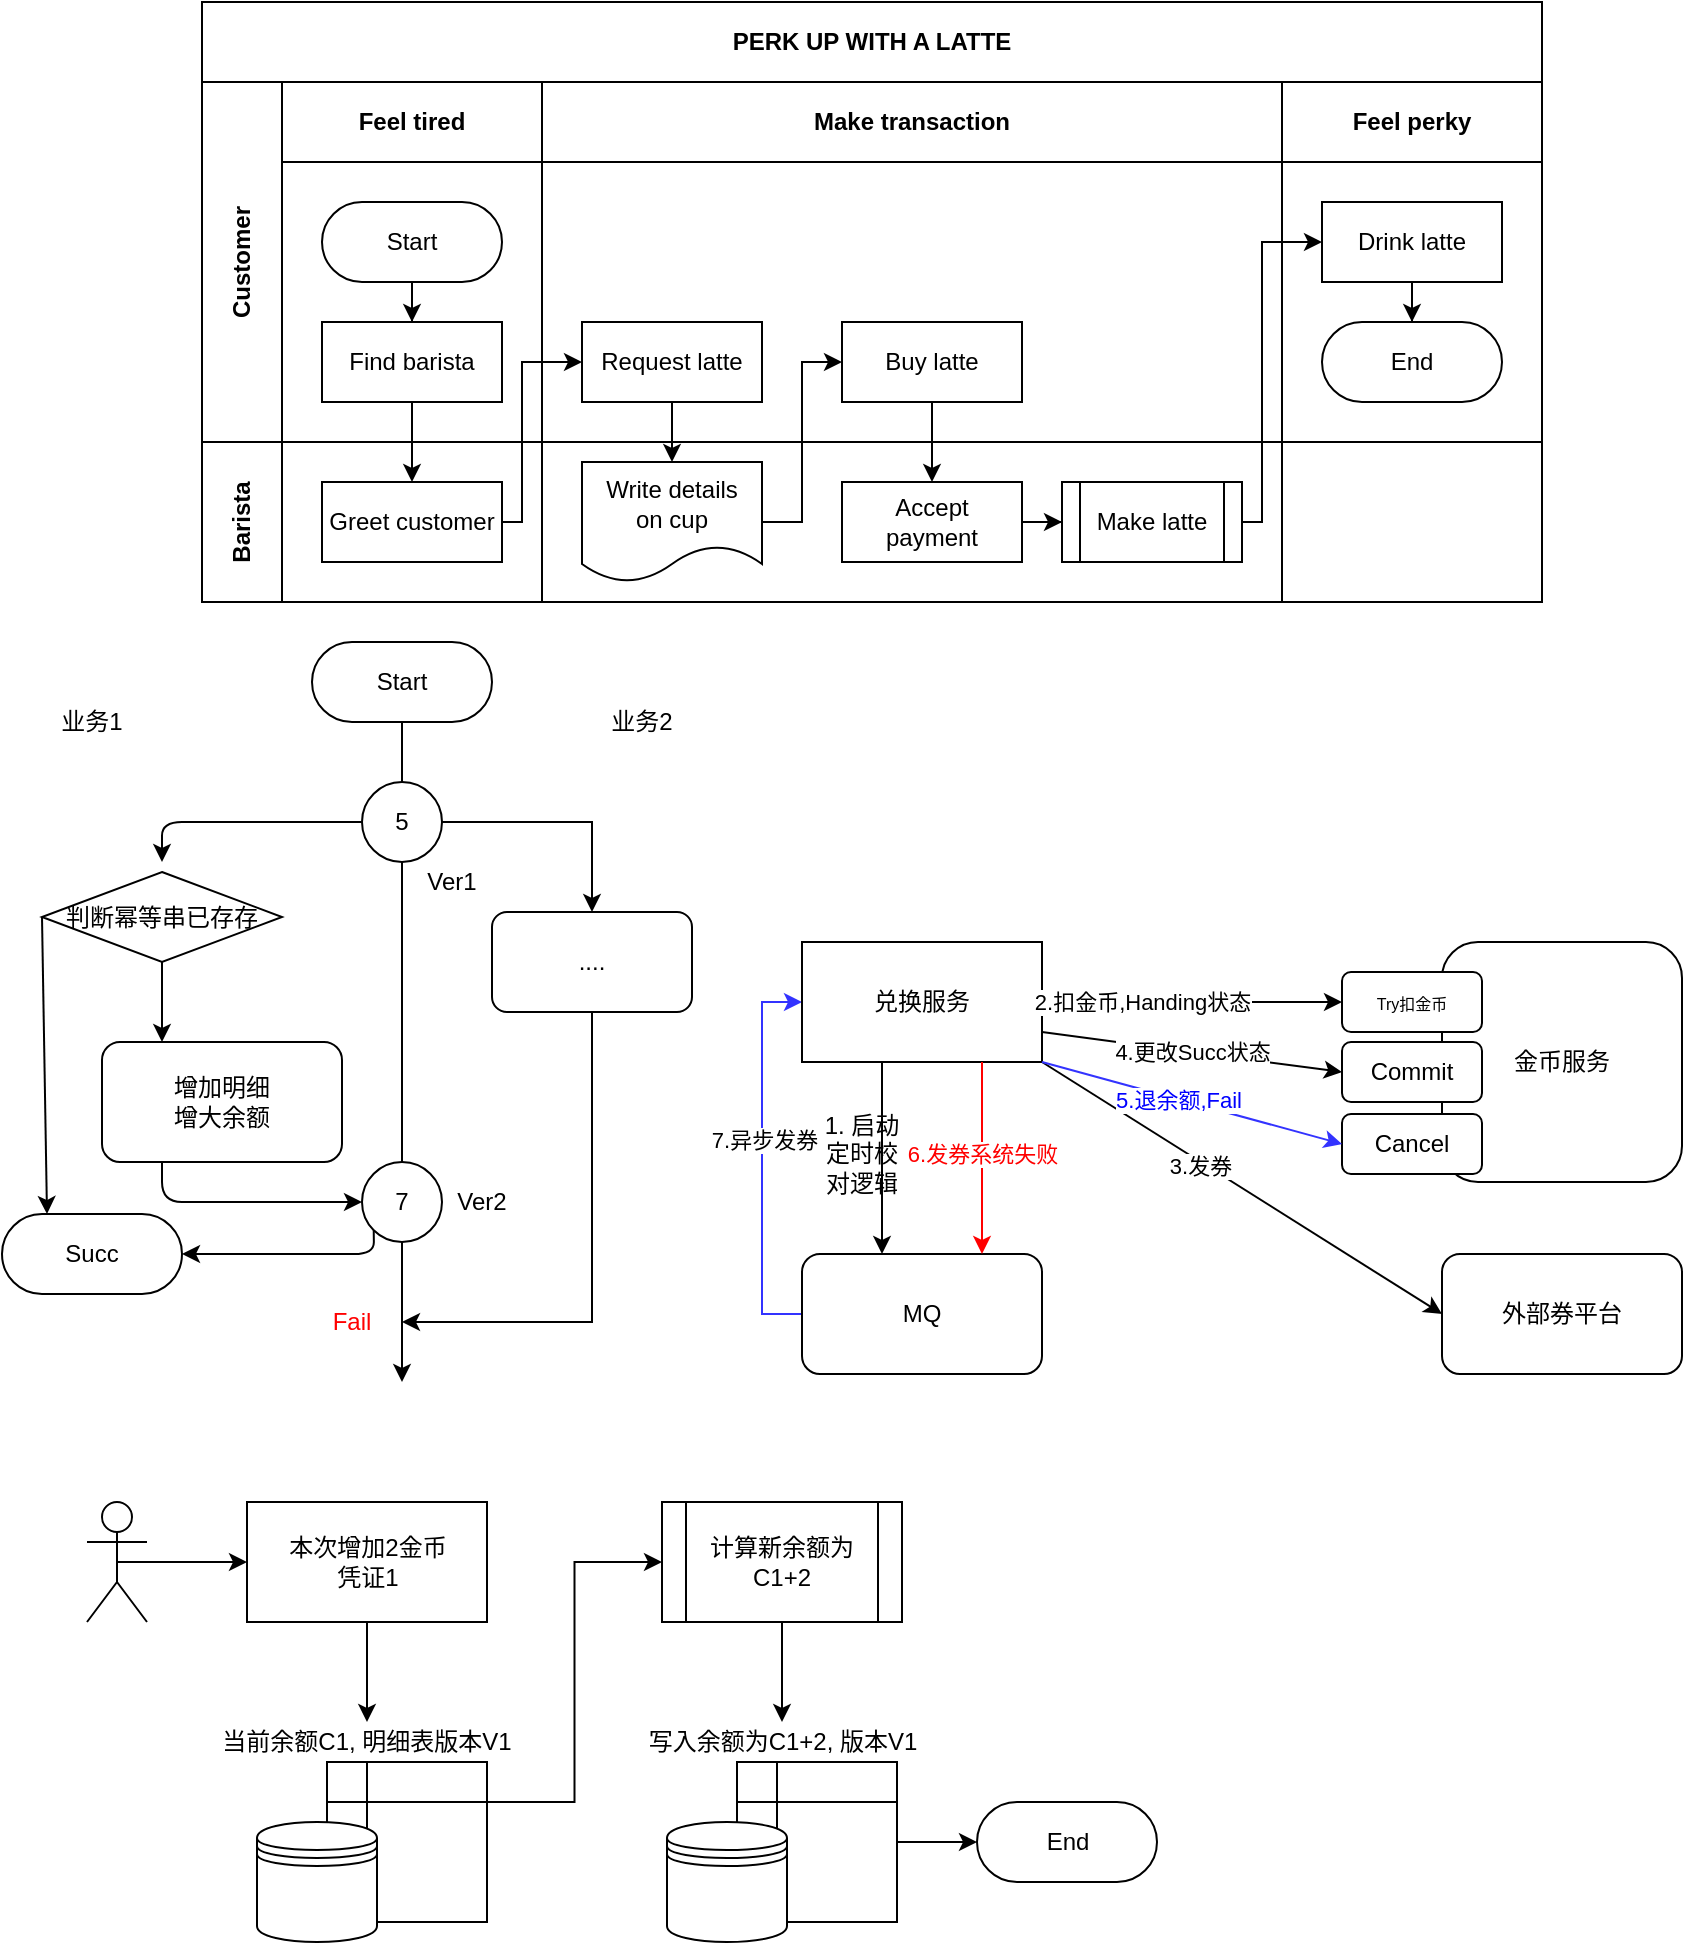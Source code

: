 <mxfile version="14.1.1" type="github">
  <diagram id="kgpKYQtTHZ0yAKxKKP6v" name="Page-1">
    <mxGraphModel dx="3953" dy="2653" grid="1" gridSize="10" guides="1" tooltips="1" connect="1" arrows="1" fold="1" page="1" pageScale="1" pageWidth="850" pageHeight="1100" math="0" shadow="0">
      <root>
        <mxCell id="0" />
        <mxCell id="1" parent="0" />
        <mxCell id="3nuBFxr9cyL0pnOWT2aG-1" value="PERK UP WITH A LATTE" style="shape=table;childLayout=tableLayout;rowLines=0;columnLines=0;startSize=40;html=1;whiteSpace=wrap;collapsible=0;recursiveResize=0;expand=0;fontStyle=1" parent="1" vertex="1">
          <mxGeometry x="100" y="70" width="670" height="300" as="geometry" />
        </mxCell>
        <mxCell id="3nuBFxr9cyL0pnOWT2aG-2" value="" style="edgeStyle=orthogonalEdgeStyle;rounded=0;orthogonalLoop=1;jettySize=auto;html=1;" parent="3nuBFxr9cyL0pnOWT2aG-1" source="3nuBFxr9cyL0pnOWT2aG-7" target="3nuBFxr9cyL0pnOWT2aG-17" edge="1">
          <mxGeometry relative="1" as="geometry" />
        </mxCell>
        <mxCell id="3nuBFxr9cyL0pnOWT2aG-3" value="Customer" style="swimlane;horizontal=0;points=[[0,0.5],[1,0.5]];portConstraint=eastwest;startSize=40;html=1;whiteSpace=wrap;collapsible=0;recursiveResize=0;expand=0;" parent="3nuBFxr9cyL0pnOWT2aG-1" vertex="1">
          <mxGeometry y="40" width="670" height="180" as="geometry" />
        </mxCell>
        <mxCell id="3nuBFxr9cyL0pnOWT2aG-4" value="Feel tired" style="swimlane;connectable=0;startSize=40;html=1;whiteSpace=wrap;collapsible=0;recursiveResize=0;expand=0;" parent="3nuBFxr9cyL0pnOWT2aG-3" vertex="1">
          <mxGeometry x="40" width="130" height="180" as="geometry" />
        </mxCell>
        <mxCell id="3nuBFxr9cyL0pnOWT2aG-5" style="edgeStyle=orthogonalEdgeStyle;rounded=0;orthogonalLoop=1;jettySize=auto;html=1;" parent="3nuBFxr9cyL0pnOWT2aG-4" source="3nuBFxr9cyL0pnOWT2aG-6" target="3nuBFxr9cyL0pnOWT2aG-7" edge="1">
          <mxGeometry relative="1" as="geometry" />
        </mxCell>
        <mxCell id="3nuBFxr9cyL0pnOWT2aG-6" value="Start" style="rounded=1;whiteSpace=wrap;html=1;arcSize=50;" parent="3nuBFxr9cyL0pnOWT2aG-4" vertex="1">
          <mxGeometry x="20" y="60" width="90" height="40" as="geometry" />
        </mxCell>
        <mxCell id="3nuBFxr9cyL0pnOWT2aG-7" value="Find barista" style="rounded=0;whiteSpace=wrap;html=1;" parent="3nuBFxr9cyL0pnOWT2aG-4" vertex="1">
          <mxGeometry x="20" y="120" width="90" height="40" as="geometry" />
        </mxCell>
        <mxCell id="3nuBFxr9cyL0pnOWT2aG-8" value="Make transaction" style="swimlane;connectable=0;startSize=40;html=1;whiteSpace=wrap;collapsible=0;recursiveResize=0;expand=0;" parent="3nuBFxr9cyL0pnOWT2aG-3" vertex="1">
          <mxGeometry x="170" width="370" height="180" as="geometry" />
        </mxCell>
        <mxCell id="3nuBFxr9cyL0pnOWT2aG-9" value="Request latte" style="rounded=0;whiteSpace=wrap;html=1;" parent="3nuBFxr9cyL0pnOWT2aG-8" vertex="1">
          <mxGeometry x="20" y="120" width="90" height="40" as="geometry" />
        </mxCell>
        <mxCell id="3nuBFxr9cyL0pnOWT2aG-10" value="Buy latte" style="rounded=0;whiteSpace=wrap;html=1;" parent="3nuBFxr9cyL0pnOWT2aG-8" vertex="1">
          <mxGeometry x="150" y="120" width="90" height="40" as="geometry" />
        </mxCell>
        <mxCell id="3nuBFxr9cyL0pnOWT2aG-11" value="Feel perky" style="swimlane;connectable=0;startSize=40;html=1;whiteSpace=wrap;collapsible=0;recursiveResize=0;expand=0;" parent="3nuBFxr9cyL0pnOWT2aG-3" vertex="1">
          <mxGeometry x="540" width="130" height="180" as="geometry" />
        </mxCell>
        <mxCell id="3nuBFxr9cyL0pnOWT2aG-12" style="edgeStyle=orthogonalEdgeStyle;rounded=0;orthogonalLoop=1;jettySize=auto;html=1;" parent="3nuBFxr9cyL0pnOWT2aG-11" source="3nuBFxr9cyL0pnOWT2aG-13" target="3nuBFxr9cyL0pnOWT2aG-14" edge="1">
          <mxGeometry relative="1" as="geometry" />
        </mxCell>
        <mxCell id="3nuBFxr9cyL0pnOWT2aG-13" value="Drink latte" style="rounded=0;whiteSpace=wrap;html=1;" parent="3nuBFxr9cyL0pnOWT2aG-11" vertex="1">
          <mxGeometry x="20" y="60" width="90" height="40" as="geometry" />
        </mxCell>
        <mxCell id="3nuBFxr9cyL0pnOWT2aG-14" value="End" style="rounded=1;whiteSpace=wrap;html=1;arcSize=50;" parent="3nuBFxr9cyL0pnOWT2aG-11" vertex="1">
          <mxGeometry x="20" y="120" width="90" height="40" as="geometry" />
        </mxCell>
        <mxCell id="3nuBFxr9cyL0pnOWT2aG-15" value="Barista" style="swimlane;horizontal=0;points=[[0,0.5],[1,0.5]];portConstraint=eastwest;startSize=40;html=1;whiteSpace=wrap;collapsible=0;recursiveResize=0;expand=0;" parent="3nuBFxr9cyL0pnOWT2aG-1" vertex="1">
          <mxGeometry y="220" width="670" height="80" as="geometry" />
        </mxCell>
        <mxCell id="3nuBFxr9cyL0pnOWT2aG-16" value="" style="swimlane;connectable=0;startSize=0;html=1;whiteSpace=wrap;collapsible=0;recursiveResize=0;expand=0;" parent="3nuBFxr9cyL0pnOWT2aG-15" vertex="1">
          <mxGeometry x="40" width="130" height="80" as="geometry" />
        </mxCell>
        <mxCell id="3nuBFxr9cyL0pnOWT2aG-17" value="Greet customer" style="rounded=0;whiteSpace=wrap;html=1;" parent="3nuBFxr9cyL0pnOWT2aG-16" vertex="1">
          <mxGeometry x="20" y="20" width="90" height="40" as="geometry" />
        </mxCell>
        <mxCell id="3nuBFxr9cyL0pnOWT2aG-18" value="" style="swimlane;connectable=0;startSize=0;html=1;whiteSpace=wrap;collapsible=0;recursiveResize=0;expand=0;" parent="3nuBFxr9cyL0pnOWT2aG-15" vertex="1">
          <mxGeometry x="170" width="370" height="80" as="geometry" />
        </mxCell>
        <mxCell id="3nuBFxr9cyL0pnOWT2aG-19" value="" style="edgeStyle=orthogonalEdgeStyle;rounded=0;orthogonalLoop=1;jettySize=auto;html=1;" parent="3nuBFxr9cyL0pnOWT2aG-18" source="3nuBFxr9cyL0pnOWT2aG-20" target="3nuBFxr9cyL0pnOWT2aG-22" edge="1">
          <mxGeometry relative="1" as="geometry" />
        </mxCell>
        <mxCell id="3nuBFxr9cyL0pnOWT2aG-20" value="Accept&lt;br&gt;payment" style="rounded=0;whiteSpace=wrap;html=1;" parent="3nuBFxr9cyL0pnOWT2aG-18" vertex="1">
          <mxGeometry x="150" y="20" width="90" height="40" as="geometry" />
        </mxCell>
        <mxCell id="3nuBFxr9cyL0pnOWT2aG-21" value="Write details&lt;br&gt;on cup" style="shape=document;whiteSpace=wrap;html=1;boundedLbl=1;" parent="3nuBFxr9cyL0pnOWT2aG-18" vertex="1">
          <mxGeometry x="20" y="10" width="90" height="60" as="geometry" />
        </mxCell>
        <mxCell id="3nuBFxr9cyL0pnOWT2aG-22" value="Make latte" style="shape=process;whiteSpace=wrap;html=1;backgroundOutline=1;" parent="3nuBFxr9cyL0pnOWT2aG-18" vertex="1">
          <mxGeometry x="260" y="20" width="90" height="40" as="geometry" />
        </mxCell>
        <mxCell id="3nuBFxr9cyL0pnOWT2aG-23" value="" style="swimlane;connectable=0;startSize=0;html=1;whiteSpace=wrap;collapsible=0;recursiveResize=0;expand=0;" parent="3nuBFxr9cyL0pnOWT2aG-15" vertex="1">
          <mxGeometry x="540" width="130" height="80" as="geometry" />
        </mxCell>
        <mxCell id="3nuBFxr9cyL0pnOWT2aG-24" value="" style="edgeStyle=orthogonalEdgeStyle;rounded=0;orthogonalLoop=1;jettySize=auto;html=1;" parent="3nuBFxr9cyL0pnOWT2aG-1" source="3nuBFxr9cyL0pnOWT2aG-17" target="3nuBFxr9cyL0pnOWT2aG-9" edge="1">
          <mxGeometry relative="1" as="geometry">
            <Array as="points">
              <mxPoint x="160" y="260" />
              <mxPoint x="160" y="180" />
            </Array>
          </mxGeometry>
        </mxCell>
        <mxCell id="3nuBFxr9cyL0pnOWT2aG-25" value="" style="edgeStyle=orthogonalEdgeStyle;rounded=0;orthogonalLoop=1;jettySize=auto;html=1;" parent="3nuBFxr9cyL0pnOWT2aG-1" source="3nuBFxr9cyL0pnOWT2aG-9" target="3nuBFxr9cyL0pnOWT2aG-21" edge="1">
          <mxGeometry relative="1" as="geometry" />
        </mxCell>
        <mxCell id="3nuBFxr9cyL0pnOWT2aG-26" value="" style="edgeStyle=orthogonalEdgeStyle;rounded=0;orthogonalLoop=1;jettySize=auto;html=1;" parent="3nuBFxr9cyL0pnOWT2aG-1" source="3nuBFxr9cyL0pnOWT2aG-21" target="3nuBFxr9cyL0pnOWT2aG-10" edge="1">
          <mxGeometry relative="1" as="geometry">
            <Array as="points">
              <mxPoint x="300" y="260" />
              <mxPoint x="300" y="180" />
            </Array>
          </mxGeometry>
        </mxCell>
        <mxCell id="3nuBFxr9cyL0pnOWT2aG-27" value="" style="edgeStyle=orthogonalEdgeStyle;rounded=0;orthogonalLoop=1;jettySize=auto;html=1;" parent="3nuBFxr9cyL0pnOWT2aG-1" source="3nuBFxr9cyL0pnOWT2aG-10" target="3nuBFxr9cyL0pnOWT2aG-20" edge="1">
          <mxGeometry relative="1" as="geometry" />
        </mxCell>
        <mxCell id="3nuBFxr9cyL0pnOWT2aG-28" style="edgeStyle=orthogonalEdgeStyle;rounded=0;orthogonalLoop=1;jettySize=auto;html=1;" parent="3nuBFxr9cyL0pnOWT2aG-1" source="3nuBFxr9cyL0pnOWT2aG-22" target="3nuBFxr9cyL0pnOWT2aG-13" edge="1">
          <mxGeometry relative="1" as="geometry">
            <Array as="points">
              <mxPoint x="530" y="260" />
              <mxPoint x="530" y="120" />
            </Array>
          </mxGeometry>
        </mxCell>
        <mxCell id="PuCEhKNZMnYfYK0v_hfo-1" value="" style="endArrow=classic;html=1;" edge="1" parent="1" source="PuCEhKNZMnYfYK0v_hfo-3">
          <mxGeometry width="50" height="50" relative="1" as="geometry">
            <mxPoint x="200" y="410" as="sourcePoint" />
            <mxPoint x="200" y="760" as="targetPoint" />
          </mxGeometry>
        </mxCell>
        <mxCell id="PuCEhKNZMnYfYK0v_hfo-25" style="edgeStyle=orthogonalEdgeStyle;rounded=0;orthogonalLoop=1;jettySize=auto;html=1;exitX=1;exitY=0.5;exitDx=0;exitDy=0;entryX=0.5;entryY=0;entryDx=0;entryDy=0;" edge="1" parent="1" source="PuCEhKNZMnYfYK0v_hfo-2" target="PuCEhKNZMnYfYK0v_hfo-8">
          <mxGeometry relative="1" as="geometry" />
        </mxCell>
        <mxCell id="PuCEhKNZMnYfYK0v_hfo-4" value="Ver1" style="text;html=1;strokeColor=none;fillColor=none;align=center;verticalAlign=middle;whiteSpace=wrap;rounded=0;" vertex="1" parent="1">
          <mxGeometry x="205" y="500" width="40" height="20" as="geometry" />
        </mxCell>
        <mxCell id="PuCEhKNZMnYfYK0v_hfo-5" value="Ver2" style="text;html=1;strokeColor=none;fillColor=none;align=center;verticalAlign=middle;whiteSpace=wrap;rounded=0;" vertex="1" parent="1">
          <mxGeometry x="220" y="660" width="40" height="20" as="geometry" />
        </mxCell>
        <mxCell id="PuCEhKNZMnYfYK0v_hfo-27" style="edgeStyle=orthogonalEdgeStyle;rounded=0;orthogonalLoop=1;jettySize=auto;html=1;exitX=0.5;exitY=1;exitDx=0;exitDy=0;" edge="1" parent="1" source="PuCEhKNZMnYfYK0v_hfo-8">
          <mxGeometry relative="1" as="geometry">
            <mxPoint x="200" y="730" as="targetPoint" />
            <Array as="points">
              <mxPoint x="295" y="730" />
            </Array>
          </mxGeometry>
        </mxCell>
        <mxCell id="PuCEhKNZMnYfYK0v_hfo-8" value="...." style="rounded=1;whiteSpace=wrap;html=1;" vertex="1" parent="1">
          <mxGeometry x="245" y="525" width="100" height="50" as="geometry" />
        </mxCell>
        <mxCell id="PuCEhKNZMnYfYK0v_hfo-10" value="判断幂等串已存存" style="rhombus;whiteSpace=wrap;html=1;" vertex="1" parent="1">
          <mxGeometry x="20" y="505" width="120" height="45" as="geometry" />
        </mxCell>
        <mxCell id="PuCEhKNZMnYfYK0v_hfo-14" value="Succ" style="rounded=1;whiteSpace=wrap;html=1;arcSize=50;" vertex="1" parent="1">
          <mxGeometry y="676" width="90" height="40" as="geometry" />
        </mxCell>
        <mxCell id="PuCEhKNZMnYfYK0v_hfo-17" value="增加明细&lt;br&gt;增大余额" style="rounded=1;whiteSpace=wrap;html=1;" vertex="1" parent="1">
          <mxGeometry x="50" y="590" width="120" height="60" as="geometry" />
        </mxCell>
        <mxCell id="PuCEhKNZMnYfYK0v_hfo-19" value="" style="endArrow=classic;html=1;exitX=0;exitY=0.5;exitDx=0;exitDy=0;" edge="1" parent="1" source="PuCEhKNZMnYfYK0v_hfo-2">
          <mxGeometry width="50" height="50" relative="1" as="geometry">
            <mxPoint x="200" y="430" as="sourcePoint" />
            <mxPoint x="80" y="500" as="targetPoint" />
            <Array as="points">
              <mxPoint x="80" y="480" />
            </Array>
          </mxGeometry>
        </mxCell>
        <mxCell id="PuCEhKNZMnYfYK0v_hfo-3" value="7" style="ellipse;whiteSpace=wrap;html=1;aspect=fixed;direction=west;" vertex="1" parent="1">
          <mxGeometry x="180" y="650" width="40" height="40" as="geometry" />
        </mxCell>
        <mxCell id="PuCEhKNZMnYfYK0v_hfo-20" value="" style="endArrow=none;html=1;endFill=0;" edge="1" parent="1" target="PuCEhKNZMnYfYK0v_hfo-3">
          <mxGeometry width="50" height="50" relative="1" as="geometry">
            <mxPoint x="200" y="410" as="sourcePoint" />
            <mxPoint x="200" y="740" as="targetPoint" />
          </mxGeometry>
        </mxCell>
        <mxCell id="PuCEhKNZMnYfYK0v_hfo-21" value="" style="endArrow=classic;html=1;exitX=0.5;exitY=1;exitDx=0;exitDy=0;entryX=0.25;entryY=0;entryDx=0;entryDy=0;" edge="1" parent="1" source="PuCEhKNZMnYfYK0v_hfo-10" target="PuCEhKNZMnYfYK0v_hfo-17">
          <mxGeometry width="50" height="50" relative="1" as="geometry">
            <mxPoint x="200" y="430" as="sourcePoint" />
            <mxPoint x="250" y="380" as="targetPoint" />
          </mxGeometry>
        </mxCell>
        <mxCell id="PuCEhKNZMnYfYK0v_hfo-22" value="" style="endArrow=classic;html=1;entryX=1;entryY=0.5;entryDx=0;entryDy=0;" edge="1" parent="1" target="PuCEhKNZMnYfYK0v_hfo-3">
          <mxGeometry width="50" height="50" relative="1" as="geometry">
            <mxPoint x="80" y="650" as="sourcePoint" />
            <mxPoint x="130" y="600" as="targetPoint" />
            <Array as="points">
              <mxPoint x="80" y="670" />
            </Array>
          </mxGeometry>
        </mxCell>
        <mxCell id="PuCEhKNZMnYfYK0v_hfo-23" value="" style="endArrow=classic;html=1;exitX=0;exitY=0.5;exitDx=0;exitDy=0;entryX=0.25;entryY=0;entryDx=0;entryDy=0;" edge="1" parent="1" source="PuCEhKNZMnYfYK0v_hfo-10" target="PuCEhKNZMnYfYK0v_hfo-14">
          <mxGeometry width="50" height="50" relative="1" as="geometry">
            <mxPoint x="200" y="430" as="sourcePoint" />
            <mxPoint x="250" y="380" as="targetPoint" />
          </mxGeometry>
        </mxCell>
        <mxCell id="PuCEhKNZMnYfYK0v_hfo-18" value="Start" style="rounded=1;whiteSpace=wrap;html=1;arcSize=50;" vertex="1" parent="1">
          <mxGeometry x="155" y="390" width="90" height="40" as="geometry" />
        </mxCell>
        <mxCell id="PuCEhKNZMnYfYK0v_hfo-2" value="5" style="ellipse;whiteSpace=wrap;html=1;aspect=fixed;" vertex="1" parent="1">
          <mxGeometry x="180" y="460" width="40" height="40" as="geometry" />
        </mxCell>
        <mxCell id="PuCEhKNZMnYfYK0v_hfo-28" value="业务1" style="text;html=1;strokeColor=none;fillColor=none;align=center;verticalAlign=middle;whiteSpace=wrap;rounded=0;" vertex="1" parent="1">
          <mxGeometry x="25" y="420" width="40" height="20" as="geometry" />
        </mxCell>
        <mxCell id="PuCEhKNZMnYfYK0v_hfo-29" value="业务2" style="text;html=1;strokeColor=none;fillColor=none;align=center;verticalAlign=middle;whiteSpace=wrap;rounded=0;" vertex="1" parent="1">
          <mxGeometry x="300" y="420" width="40" height="20" as="geometry" />
        </mxCell>
        <mxCell id="PuCEhKNZMnYfYK0v_hfo-30" value="&lt;font color=&quot;#ff0000&quot;&gt;Fail&lt;/font&gt;" style="text;html=1;strokeColor=none;fillColor=none;align=center;verticalAlign=middle;whiteSpace=wrap;rounded=0;" vertex="1" parent="1">
          <mxGeometry x="155" y="720" width="40" height="20" as="geometry" />
        </mxCell>
        <mxCell id="PuCEhKNZMnYfYK0v_hfo-33" value="" style="endArrow=classic;html=1;exitX=1;exitY=0;exitDx=0;exitDy=0;entryX=1;entryY=0.5;entryDx=0;entryDy=0;" edge="1" parent="1" source="PuCEhKNZMnYfYK0v_hfo-3" target="PuCEhKNZMnYfYK0v_hfo-14">
          <mxGeometry width="50" height="50" relative="1" as="geometry">
            <mxPoint x="200" y="430" as="sourcePoint" />
            <mxPoint x="250" y="380" as="targetPoint" />
            <Array as="points">
              <mxPoint x="186" y="696" />
            </Array>
          </mxGeometry>
        </mxCell>
        <mxCell id="PuCEhKNZMnYfYK0v_hfo-35" value="" style="shape=umlActor;verticalLabelPosition=bottom;verticalAlign=top;html=1;outlineConnect=0;" vertex="1" parent="1">
          <mxGeometry x="42.5" y="820" width="30" height="60" as="geometry" />
        </mxCell>
        <mxCell id="PuCEhKNZMnYfYK0v_hfo-49" value="本次增加2金币&lt;br&gt;凭证1" style="rounded=0;whiteSpace=wrap;html=1;" vertex="1" parent="1">
          <mxGeometry x="122.5" y="820" width="120" height="60" as="geometry" />
        </mxCell>
        <mxCell id="PuCEhKNZMnYfYK0v_hfo-50" value="计算新余额为C1+2" style="shape=process;whiteSpace=wrap;html=1;backgroundOutline=1;" vertex="1" parent="1">
          <mxGeometry x="330" y="820" width="120" height="60" as="geometry" />
        </mxCell>
        <mxCell id="PuCEhKNZMnYfYK0v_hfo-55" value="End" style="rounded=1;whiteSpace=wrap;html=1;arcSize=50;" vertex="1" parent="1">
          <mxGeometry x="487.5" y="970" width="90" height="40" as="geometry" />
        </mxCell>
        <mxCell id="PuCEhKNZMnYfYK0v_hfo-56" value="" style="endArrow=classic;html=1;exitX=0.5;exitY=0.5;exitDx=0;exitDy=0;exitPerimeter=0;entryX=0;entryY=0.5;entryDx=0;entryDy=0;" edge="1" parent="1" source="PuCEhKNZMnYfYK0v_hfo-35" target="PuCEhKNZMnYfYK0v_hfo-49">
          <mxGeometry width="50" height="50" relative="1" as="geometry">
            <mxPoint x="167.5" y="840" as="sourcePoint" />
            <mxPoint x="217.5" y="790" as="targetPoint" />
          </mxGeometry>
        </mxCell>
        <mxCell id="PuCEhKNZMnYfYK0v_hfo-57" value="" style="endArrow=classic;html=1;exitX=0.5;exitY=1;exitDx=0;exitDy=0;" edge="1" parent="1" source="PuCEhKNZMnYfYK0v_hfo-49" target="PuCEhKNZMnYfYK0v_hfo-47">
          <mxGeometry width="50" height="50" relative="1" as="geometry">
            <mxPoint x="167.5" y="840" as="sourcePoint" />
            <mxPoint x="217.5" y="790" as="targetPoint" />
          </mxGeometry>
        </mxCell>
        <mxCell id="PuCEhKNZMnYfYK0v_hfo-58" value="" style="group" vertex="1" connectable="0" parent="1">
          <mxGeometry x="85" y="930" width="195" height="110" as="geometry" />
        </mxCell>
        <mxCell id="PuCEhKNZMnYfYK0v_hfo-46" value="" style="group" vertex="1" connectable="0" parent="PuCEhKNZMnYfYK0v_hfo-58">
          <mxGeometry x="42.5" y="20" width="115" height="90" as="geometry" />
        </mxCell>
        <mxCell id="PuCEhKNZMnYfYK0v_hfo-45" value="" style="shape=internalStorage;whiteSpace=wrap;html=1;backgroundOutline=1;" vertex="1" parent="PuCEhKNZMnYfYK0v_hfo-46">
          <mxGeometry x="35" width="80" height="80" as="geometry" />
        </mxCell>
        <mxCell id="PuCEhKNZMnYfYK0v_hfo-43" value="" style="shape=datastore;whiteSpace=wrap;html=1;" vertex="1" parent="PuCEhKNZMnYfYK0v_hfo-46">
          <mxGeometry y="30" width="60" height="60" as="geometry" />
        </mxCell>
        <mxCell id="PuCEhKNZMnYfYK0v_hfo-47" value="当前余额C1, 明细表版本V1" style="text;html=1;strokeColor=none;fillColor=none;align=center;verticalAlign=middle;whiteSpace=wrap;rounded=0;" vertex="1" parent="PuCEhKNZMnYfYK0v_hfo-58">
          <mxGeometry width="195" height="20" as="geometry" />
        </mxCell>
        <mxCell id="PuCEhKNZMnYfYK0v_hfo-59" value="" style="group" vertex="1" connectable="0" parent="1">
          <mxGeometry x="292.5" y="930" width="195" height="110" as="geometry" />
        </mxCell>
        <mxCell id="PuCEhKNZMnYfYK0v_hfo-51" value="" style="group" vertex="1" connectable="0" parent="PuCEhKNZMnYfYK0v_hfo-59">
          <mxGeometry x="40" y="20" width="115" height="90" as="geometry" />
        </mxCell>
        <mxCell id="PuCEhKNZMnYfYK0v_hfo-52" value="" style="shape=internalStorage;whiteSpace=wrap;html=1;backgroundOutline=1;" vertex="1" parent="PuCEhKNZMnYfYK0v_hfo-51">
          <mxGeometry x="35" width="80" height="80" as="geometry" />
        </mxCell>
        <mxCell id="PuCEhKNZMnYfYK0v_hfo-53" value="" style="shape=datastore;whiteSpace=wrap;html=1;" vertex="1" parent="PuCEhKNZMnYfYK0v_hfo-51">
          <mxGeometry y="30" width="60" height="60" as="geometry" />
        </mxCell>
        <mxCell id="PuCEhKNZMnYfYK0v_hfo-54" value="写入余额为C1+2, 版本V1" style="text;html=1;strokeColor=none;fillColor=none;align=center;verticalAlign=middle;whiteSpace=wrap;rounded=0;" vertex="1" parent="PuCEhKNZMnYfYK0v_hfo-59">
          <mxGeometry width="195" height="20" as="geometry" />
        </mxCell>
        <mxCell id="PuCEhKNZMnYfYK0v_hfo-60" value="" style="endArrow=classic;html=1;exitX=0.5;exitY=1;exitDx=0;exitDy=0;" edge="1" parent="1" source="PuCEhKNZMnYfYK0v_hfo-50" target="PuCEhKNZMnYfYK0v_hfo-54">
          <mxGeometry width="50" height="50" relative="1" as="geometry">
            <mxPoint x="377.5" y="880" as="sourcePoint" />
            <mxPoint x="427.5" y="830" as="targetPoint" />
          </mxGeometry>
        </mxCell>
        <mxCell id="PuCEhKNZMnYfYK0v_hfo-61" style="edgeStyle=orthogonalEdgeStyle;rounded=0;orthogonalLoop=1;jettySize=auto;html=1;exitX=1;exitY=0.25;exitDx=0;exitDy=0;entryX=0;entryY=0.5;entryDx=0;entryDy=0;endArrow=classic;endFill=1;" edge="1" parent="1" source="PuCEhKNZMnYfYK0v_hfo-45" target="PuCEhKNZMnYfYK0v_hfo-50">
          <mxGeometry relative="1" as="geometry" />
        </mxCell>
        <mxCell id="PuCEhKNZMnYfYK0v_hfo-63" style="edgeStyle=orthogonalEdgeStyle;rounded=0;orthogonalLoop=1;jettySize=auto;html=1;exitX=1;exitY=0.5;exitDx=0;exitDy=0;entryX=0;entryY=0.5;entryDx=0;entryDy=0;endArrow=classic;endFill=1;" edge="1" parent="1" source="PuCEhKNZMnYfYK0v_hfo-52" target="PuCEhKNZMnYfYK0v_hfo-55">
          <mxGeometry relative="1" as="geometry" />
        </mxCell>
        <mxCell id="PuCEhKNZMnYfYK0v_hfo-64" value="金币服务" style="rounded=1;whiteSpace=wrap;html=1;" vertex="1" parent="1">
          <mxGeometry x="720" y="540" width="120" height="120" as="geometry" />
        </mxCell>
        <mxCell id="PuCEhKNZMnYfYK0v_hfo-65" value="外部券平台" style="rounded=1;whiteSpace=wrap;html=1;" vertex="1" parent="1">
          <mxGeometry x="720" y="696" width="120" height="60" as="geometry" />
        </mxCell>
        <mxCell id="PuCEhKNZMnYfYK0v_hfo-66" value="&lt;font style=&quot;font-size: 8px&quot;&gt;Try扣金币&lt;br&gt;&lt;/font&gt;" style="rounded=1;whiteSpace=wrap;html=1;" vertex="1" parent="1">
          <mxGeometry x="670" y="555" width="70" height="30" as="geometry" />
        </mxCell>
        <mxCell id="PuCEhKNZMnYfYK0v_hfo-67" value="Commit" style="rounded=1;whiteSpace=wrap;html=1;" vertex="1" parent="1">
          <mxGeometry x="670" y="590" width="70" height="30" as="geometry" />
        </mxCell>
        <mxCell id="PuCEhKNZMnYfYK0v_hfo-69" value="Cancel" style="rounded=1;whiteSpace=wrap;html=1;" vertex="1" parent="1">
          <mxGeometry x="670" y="626" width="70" height="30" as="geometry" />
        </mxCell>
        <mxCell id="PuCEhKNZMnYfYK0v_hfo-90" style="edgeStyle=orthogonalEdgeStyle;rounded=0;orthogonalLoop=1;jettySize=auto;html=1;exitX=0;exitY=0.5;exitDx=0;exitDy=0;entryX=0;entryY=0.5;entryDx=0;entryDy=0;endArrow=classic;endFill=1;strokeColor=#3333FF;" edge="1" parent="1" source="PuCEhKNZMnYfYK0v_hfo-72" target="PuCEhKNZMnYfYK0v_hfo-73">
          <mxGeometry relative="1" as="geometry" />
        </mxCell>
        <mxCell id="PuCEhKNZMnYfYK0v_hfo-91" value="7.异步发券" style="edgeLabel;html=1;align=center;verticalAlign=middle;resizable=0;points=[];" vertex="1" connectable="0" parent="PuCEhKNZMnYfYK0v_hfo-90">
          <mxGeometry x="0.096" y="-1" relative="1" as="geometry">
            <mxPoint as="offset" />
          </mxGeometry>
        </mxCell>
        <mxCell id="PuCEhKNZMnYfYK0v_hfo-72" value="MQ" style="rounded=1;whiteSpace=wrap;html=1;" vertex="1" parent="1">
          <mxGeometry x="400" y="696" width="120" height="60" as="geometry" />
        </mxCell>
        <mxCell id="PuCEhKNZMnYfYK0v_hfo-77" style="edgeStyle=orthogonalEdgeStyle;rounded=0;orthogonalLoop=1;jettySize=auto;html=1;exitX=0.5;exitY=1;exitDx=0;exitDy=0;endArrow=classic;endFill=1;" edge="1" parent="1" source="PuCEhKNZMnYfYK0v_hfo-73">
          <mxGeometry relative="1" as="geometry">
            <mxPoint x="440" y="696" as="targetPoint" />
            <Array as="points">
              <mxPoint x="440" y="600" />
            </Array>
          </mxGeometry>
        </mxCell>
        <mxCell id="PuCEhKNZMnYfYK0v_hfo-73" value="兑换服务" style="rounded=0;whiteSpace=wrap;html=1;" vertex="1" parent="1">
          <mxGeometry x="400" y="540" width="120" height="60" as="geometry" />
        </mxCell>
        <mxCell id="PuCEhKNZMnYfYK0v_hfo-78" value="1. 启动定时校对逻辑" style="text;html=1;strokeColor=none;fillColor=none;align=center;verticalAlign=middle;whiteSpace=wrap;rounded=0;" vertex="1" parent="1">
          <mxGeometry x="410" y="636" width="40" height="20" as="geometry" />
        </mxCell>
        <mxCell id="PuCEhKNZMnYfYK0v_hfo-79" value="" style="endArrow=classic;html=1;entryX=0;entryY=0.5;entryDx=0;entryDy=0;exitX=1;exitY=0.5;exitDx=0;exitDy=0;" edge="1" parent="1" source="PuCEhKNZMnYfYK0v_hfo-73" target="PuCEhKNZMnYfYK0v_hfo-66">
          <mxGeometry width="50" height="50" relative="1" as="geometry">
            <mxPoint x="640" y="660" as="sourcePoint" />
            <mxPoint x="690" y="610" as="targetPoint" />
          </mxGeometry>
        </mxCell>
        <mxCell id="PuCEhKNZMnYfYK0v_hfo-80" value="2.扣金币,Handing状态" style="edgeLabel;html=1;align=center;verticalAlign=middle;resizable=0;points=[];" vertex="1" connectable="0" parent="PuCEhKNZMnYfYK0v_hfo-79">
          <mxGeometry x="-0.332" relative="1" as="geometry">
            <mxPoint as="offset" />
          </mxGeometry>
        </mxCell>
        <mxCell id="PuCEhKNZMnYfYK0v_hfo-81" value="" style="endArrow=classic;html=1;entryX=0;entryY=0.5;entryDx=0;entryDy=0;exitX=1;exitY=1;exitDx=0;exitDy=0;" edge="1" parent="1" source="PuCEhKNZMnYfYK0v_hfo-73" target="PuCEhKNZMnYfYK0v_hfo-65">
          <mxGeometry width="50" height="50" relative="1" as="geometry">
            <mxPoint x="640" y="660" as="sourcePoint" />
            <mxPoint x="690" y="610" as="targetPoint" />
          </mxGeometry>
        </mxCell>
        <mxCell id="PuCEhKNZMnYfYK0v_hfo-82" value="3.发券" style="edgeLabel;html=1;align=center;verticalAlign=middle;resizable=0;points=[];" vertex="1" connectable="0" parent="PuCEhKNZMnYfYK0v_hfo-81">
          <mxGeometry x="-0.202" y="-2" relative="1" as="geometry">
            <mxPoint as="offset" />
          </mxGeometry>
        </mxCell>
        <mxCell id="PuCEhKNZMnYfYK0v_hfo-83" value="4.更改Succ状态" style="endArrow=classic;html=1;entryX=0;entryY=0.5;entryDx=0;entryDy=0;exitX=1;exitY=0.75;exitDx=0;exitDy=0;" edge="1" parent="1" source="PuCEhKNZMnYfYK0v_hfo-73" target="PuCEhKNZMnYfYK0v_hfo-67">
          <mxGeometry width="50" height="50" relative="1" as="geometry">
            <mxPoint x="640" y="660" as="sourcePoint" />
            <mxPoint x="690" y="610" as="targetPoint" />
          </mxGeometry>
        </mxCell>
        <mxCell id="PuCEhKNZMnYfYK0v_hfo-84" value="" style="endArrow=classic;html=1;exitX=0.75;exitY=1;exitDx=0;exitDy=0;entryX=0.75;entryY=0;entryDx=0;entryDy=0;strokeColor=#FF0000;" edge="1" parent="1" source="PuCEhKNZMnYfYK0v_hfo-73" target="PuCEhKNZMnYfYK0v_hfo-72">
          <mxGeometry width="50" height="50" relative="1" as="geometry">
            <mxPoint x="570" y="750" as="sourcePoint" />
            <mxPoint x="620" y="700" as="targetPoint" />
          </mxGeometry>
        </mxCell>
        <mxCell id="PuCEhKNZMnYfYK0v_hfo-85" value="&lt;font color=&quot;#ff0000&quot;&gt;6.发券系统失败&lt;/font&gt;" style="edgeLabel;html=1;align=center;verticalAlign=middle;resizable=0;points=[];" vertex="1" connectable="0" parent="PuCEhKNZMnYfYK0v_hfo-84">
          <mxGeometry x="-0.052" relative="1" as="geometry">
            <mxPoint as="offset" />
          </mxGeometry>
        </mxCell>
        <mxCell id="PuCEhKNZMnYfYK0v_hfo-86" value="" style="endArrow=classic;html=1;entryX=0;entryY=0.5;entryDx=0;entryDy=0;strokeColor=#3333FF;" edge="1" parent="1" target="PuCEhKNZMnYfYK0v_hfo-69">
          <mxGeometry width="50" height="50" relative="1" as="geometry">
            <mxPoint x="520" y="600" as="sourcePoint" />
            <mxPoint x="690" y="610" as="targetPoint" />
          </mxGeometry>
        </mxCell>
        <mxCell id="PuCEhKNZMnYfYK0v_hfo-87" value="&lt;font color=&quot;#0000ff&quot;&gt;5.退余额,Fail&lt;/font&gt;" style="edgeLabel;html=1;align=center;verticalAlign=middle;resizable=0;points=[];" vertex="1" connectable="0" parent="PuCEhKNZMnYfYK0v_hfo-86">
          <mxGeometry x="-0.095" relative="1" as="geometry">
            <mxPoint as="offset" />
          </mxGeometry>
        </mxCell>
      </root>
    </mxGraphModel>
  </diagram>
</mxfile>
